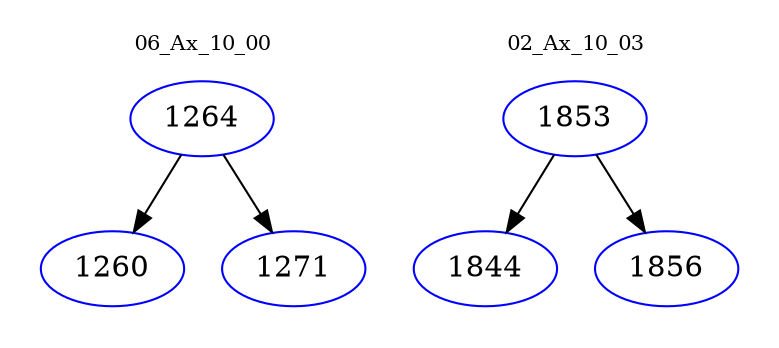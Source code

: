 digraph{
subgraph cluster_0 {
color = white
label = "06_Ax_10_00";
fontsize=10;
T0_1264 [label="1264", color="blue"]
T0_1264 -> T0_1260 [color="black"]
T0_1260 [label="1260", color="blue"]
T0_1264 -> T0_1271 [color="black"]
T0_1271 [label="1271", color="blue"]
}
subgraph cluster_1 {
color = white
label = "02_Ax_10_03";
fontsize=10;
T1_1853 [label="1853", color="blue"]
T1_1853 -> T1_1844 [color="black"]
T1_1844 [label="1844", color="blue"]
T1_1853 -> T1_1856 [color="black"]
T1_1856 [label="1856", color="blue"]
}
}
